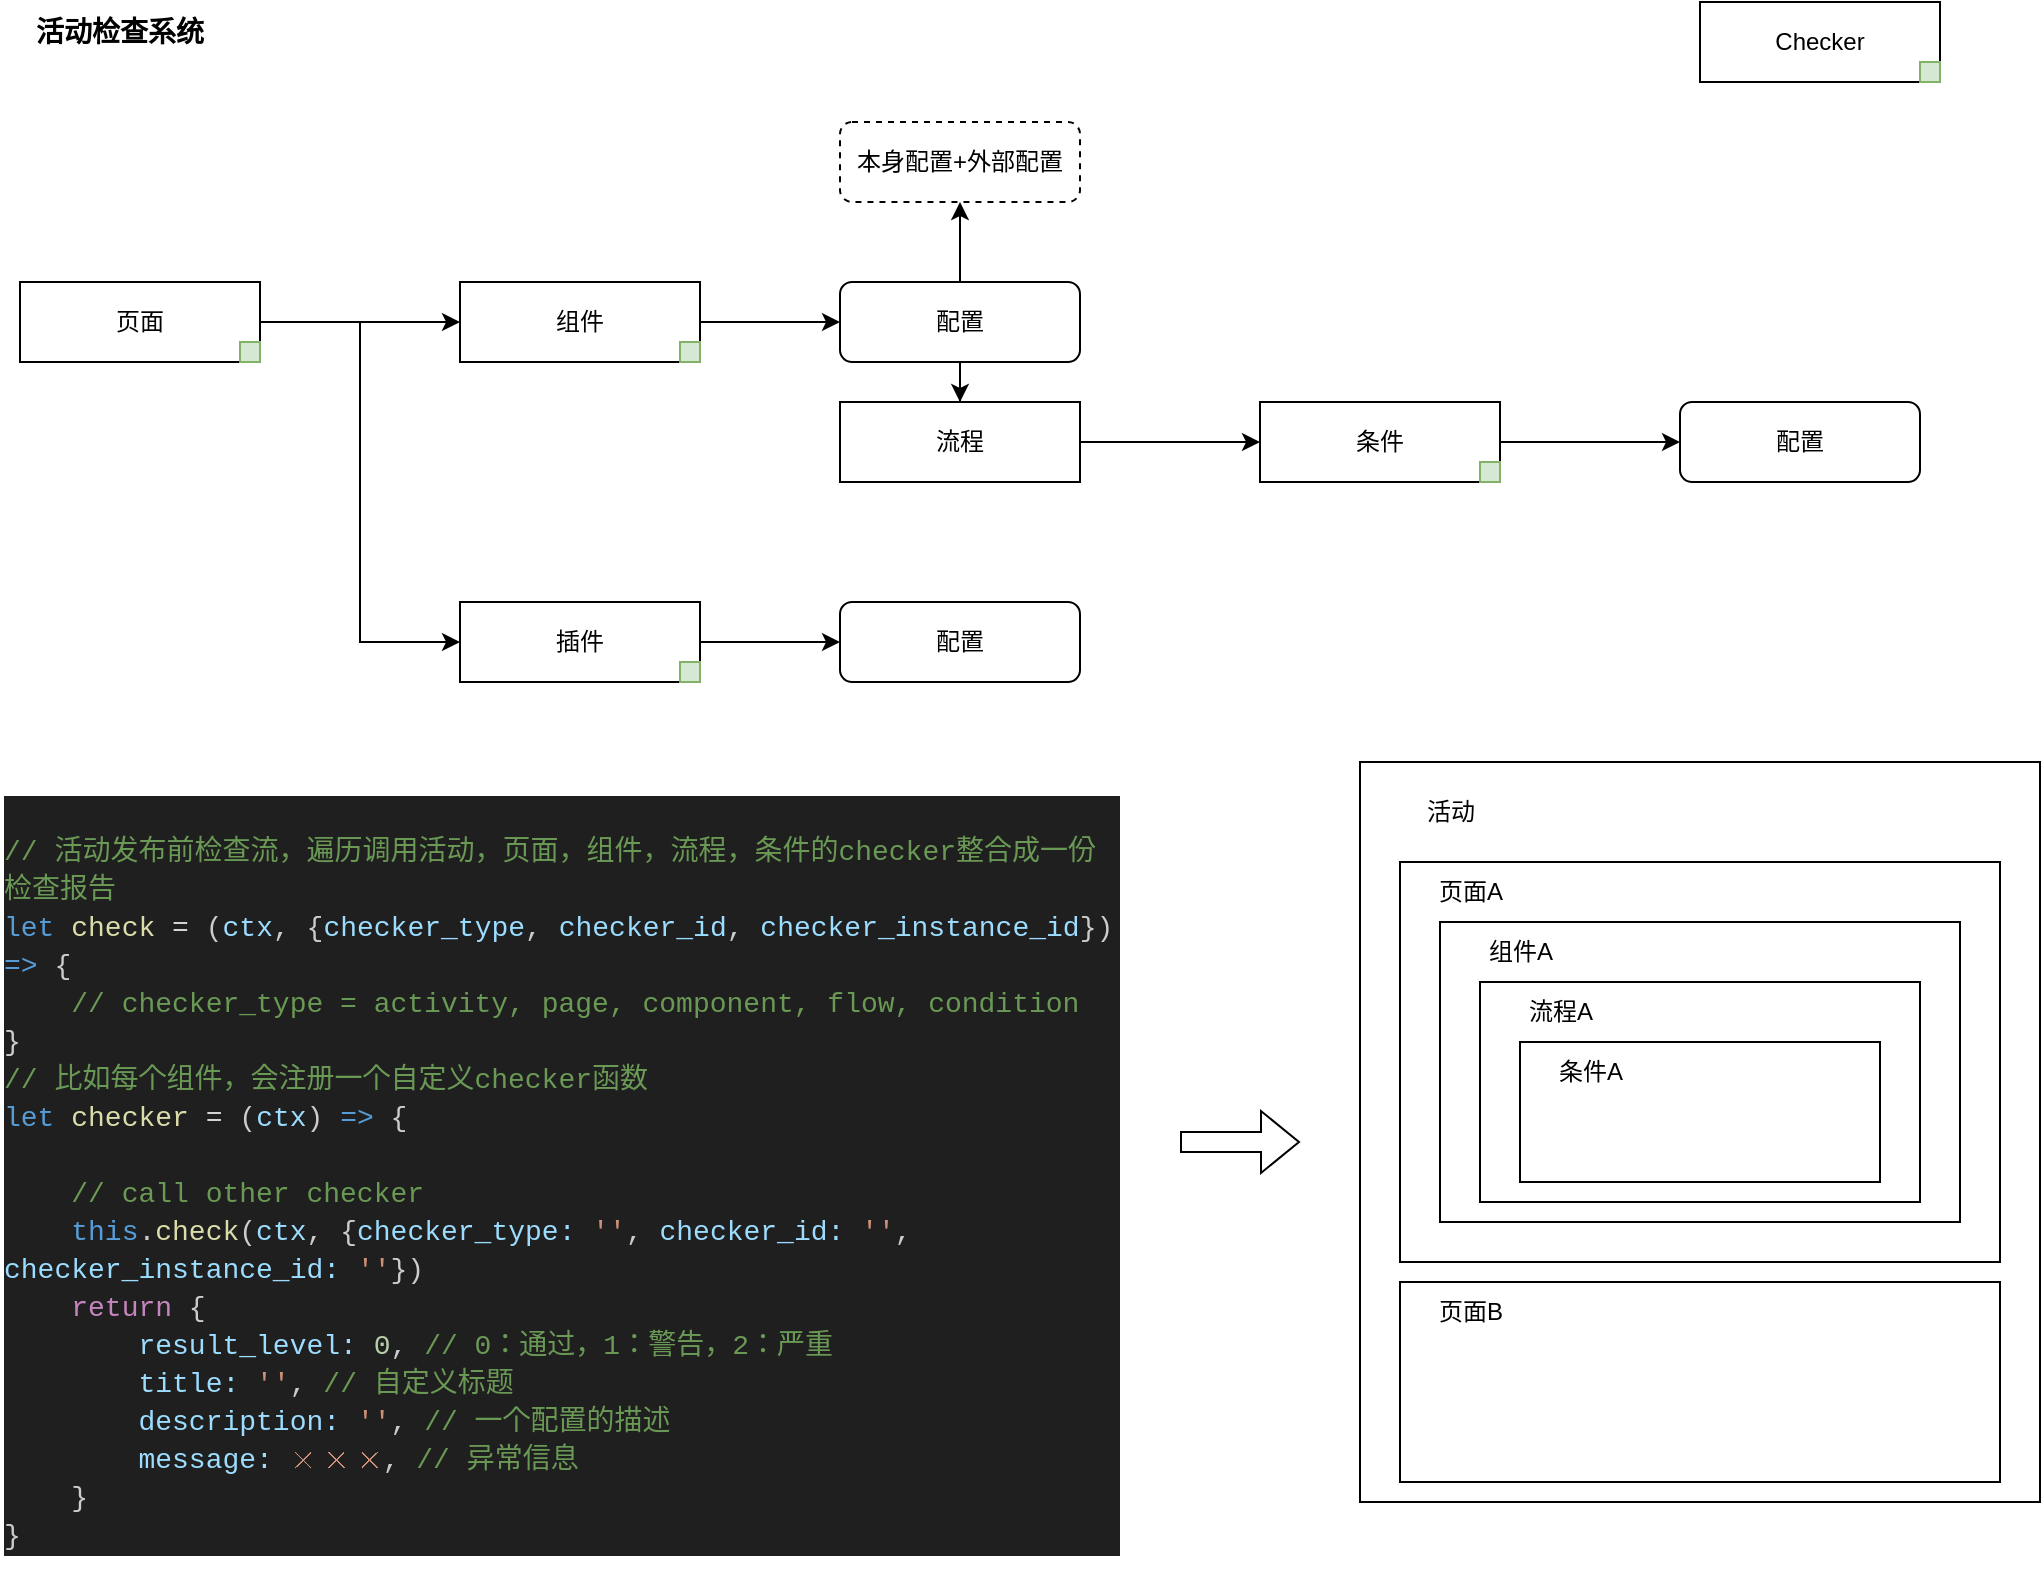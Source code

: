<mxfile version="22.1.5" type="github">
  <diagram name="第 1 页" id="A864u-0l4A93CJXJBqL0">
    <mxGraphModel dx="2261" dy="780" grid="1" gridSize="10" guides="1" tooltips="1" connect="1" arrows="1" fold="1" page="1" pageScale="1" pageWidth="827" pageHeight="1169" math="0" shadow="0">
      <root>
        <mxCell id="0" />
        <mxCell id="1" parent="0" />
        <mxCell id="4k01h-oCZQfabv3P_SPW-16" style="edgeStyle=orthogonalEdgeStyle;rounded=0;orthogonalLoop=1;jettySize=auto;html=1;exitX=1;exitY=0.5;exitDx=0;exitDy=0;" parent="1" source="4k01h-oCZQfabv3P_SPW-3" target="4k01h-oCZQfabv3P_SPW-5" edge="1">
          <mxGeometry relative="1" as="geometry" />
        </mxCell>
        <mxCell id="4k01h-oCZQfabv3P_SPW-3" value="流程" style="rounded=0;whiteSpace=wrap;html=1;" parent="1" vertex="1">
          <mxGeometry x="360" y="240" width="120" height="40" as="geometry" />
        </mxCell>
        <mxCell id="4k01h-oCZQfabv3P_SPW-15" style="edgeStyle=orthogonalEdgeStyle;rounded=0;orthogonalLoop=1;jettySize=auto;html=1;exitX=0.5;exitY=1;exitDx=0;exitDy=0;" parent="1" source="4k01h-oCZQfabv3P_SPW-4" target="4k01h-oCZQfabv3P_SPW-3" edge="1">
          <mxGeometry relative="1" as="geometry" />
        </mxCell>
        <mxCell id="4k01h-oCZQfabv3P_SPW-31" style="edgeStyle=orthogonalEdgeStyle;rounded=0;orthogonalLoop=1;jettySize=auto;html=1;exitX=0.5;exitY=0;exitDx=0;exitDy=0;" parent="1" source="4k01h-oCZQfabv3P_SPW-4" target="4k01h-oCZQfabv3P_SPW-30" edge="1">
          <mxGeometry relative="1" as="geometry" />
        </mxCell>
        <mxCell id="4k01h-oCZQfabv3P_SPW-4" value="配置" style="rounded=1;whiteSpace=wrap;html=1;" parent="1" vertex="1">
          <mxGeometry x="360" y="180" width="120" height="40" as="geometry" />
        </mxCell>
        <mxCell id="4k01h-oCZQfabv3P_SPW-17" style="edgeStyle=orthogonalEdgeStyle;rounded=0;orthogonalLoop=1;jettySize=auto;html=1;exitX=1;exitY=0.5;exitDx=0;exitDy=0;" parent="1" source="4k01h-oCZQfabv3P_SPW-5" target="4k01h-oCZQfabv3P_SPW-6" edge="1">
          <mxGeometry relative="1" as="geometry" />
        </mxCell>
        <mxCell id="4k01h-oCZQfabv3P_SPW-5" value="条件" style="rounded=0;whiteSpace=wrap;html=1;" parent="1" vertex="1">
          <mxGeometry x="570" y="240" width="120" height="40" as="geometry" />
        </mxCell>
        <mxCell id="4k01h-oCZQfabv3P_SPW-6" value="配置" style="rounded=1;whiteSpace=wrap;html=1;" parent="1" vertex="1">
          <mxGeometry x="780" y="240" width="120" height="40" as="geometry" />
        </mxCell>
        <mxCell id="4k01h-oCZQfabv3P_SPW-14" style="edgeStyle=orthogonalEdgeStyle;rounded=0;orthogonalLoop=1;jettySize=auto;html=1;exitX=1;exitY=0.5;exitDx=0;exitDy=0;" parent="1" source="4k01h-oCZQfabv3P_SPW-8" target="4k01h-oCZQfabv3P_SPW-4" edge="1">
          <mxGeometry relative="1" as="geometry" />
        </mxCell>
        <mxCell id="4k01h-oCZQfabv3P_SPW-8" value="组件" style="rounded=0;whiteSpace=wrap;html=1;" parent="1" vertex="1">
          <mxGeometry x="170" y="180" width="120" height="40" as="geometry" />
        </mxCell>
        <mxCell id="4k01h-oCZQfabv3P_SPW-18" style="edgeStyle=orthogonalEdgeStyle;rounded=0;orthogonalLoop=1;jettySize=auto;html=1;exitX=1;exitY=0.5;exitDx=0;exitDy=0;" parent="1" source="4k01h-oCZQfabv3P_SPW-9" target="4k01h-oCZQfabv3P_SPW-11" edge="1">
          <mxGeometry relative="1" as="geometry" />
        </mxCell>
        <mxCell id="4k01h-oCZQfabv3P_SPW-9" value="插件" style="rounded=0;whiteSpace=wrap;html=1;" parent="1" vertex="1">
          <mxGeometry x="170" y="340" width="120" height="40" as="geometry" />
        </mxCell>
        <mxCell id="4k01h-oCZQfabv3P_SPW-12" style="edgeStyle=orthogonalEdgeStyle;rounded=0;orthogonalLoop=1;jettySize=auto;html=1;exitX=1;exitY=0.5;exitDx=0;exitDy=0;" parent="1" source="4k01h-oCZQfabv3P_SPW-10" target="4k01h-oCZQfabv3P_SPW-8" edge="1">
          <mxGeometry relative="1" as="geometry" />
        </mxCell>
        <mxCell id="4k01h-oCZQfabv3P_SPW-19" style="edgeStyle=orthogonalEdgeStyle;rounded=0;orthogonalLoop=1;jettySize=auto;html=1;exitX=1;exitY=0.5;exitDx=0;exitDy=0;entryX=0;entryY=0.5;entryDx=0;entryDy=0;" parent="1" source="4k01h-oCZQfabv3P_SPW-10" target="4k01h-oCZQfabv3P_SPW-9" edge="1">
          <mxGeometry relative="1" as="geometry" />
        </mxCell>
        <mxCell id="4k01h-oCZQfabv3P_SPW-10" value="页面" style="rounded=0;whiteSpace=wrap;html=1;" parent="1" vertex="1">
          <mxGeometry x="-50" y="180" width="120" height="40" as="geometry" />
        </mxCell>
        <mxCell id="4k01h-oCZQfabv3P_SPW-11" value="配置" style="rounded=1;whiteSpace=wrap;html=1;" parent="1" vertex="1">
          <mxGeometry x="360" y="340" width="120" height="40" as="geometry" />
        </mxCell>
        <mxCell id="4k01h-oCZQfabv3P_SPW-23" value="" style="rounded=0;whiteSpace=wrap;html=1;fillColor=#d5e8d4;strokeColor=#82b366;" parent="1" vertex="1">
          <mxGeometry x="280" y="210" width="10" height="10" as="geometry" />
        </mxCell>
        <mxCell id="4k01h-oCZQfabv3P_SPW-25" value="" style="rounded=0;whiteSpace=wrap;html=1;fillColor=#d5e8d4;strokeColor=#82b366;" parent="1" vertex="1">
          <mxGeometry x="680" y="270" width="10" height="10" as="geometry" />
        </mxCell>
        <mxCell id="4k01h-oCZQfabv3P_SPW-26" value="" style="rounded=0;whiteSpace=wrap;html=1;fillColor=#d5e8d4;strokeColor=#82b366;" parent="1" vertex="1">
          <mxGeometry x="60" y="210" width="10" height="10" as="geometry" />
        </mxCell>
        <mxCell id="4k01h-oCZQfabv3P_SPW-27" value="" style="rounded=0;whiteSpace=wrap;html=1;fillColor=#d5e8d4;strokeColor=#82b366;" parent="1" vertex="1">
          <mxGeometry x="280" y="370" width="10" height="10" as="geometry" />
        </mxCell>
        <mxCell id="4k01h-oCZQfabv3P_SPW-28" value="Checker" style="rounded=0;whiteSpace=wrap;html=1;" parent="1" vertex="1">
          <mxGeometry x="790" y="40" width="120" height="40" as="geometry" />
        </mxCell>
        <mxCell id="4k01h-oCZQfabv3P_SPW-29" value="" style="rounded=0;whiteSpace=wrap;html=1;fillColor=#d5e8d4;strokeColor=#82b366;" parent="1" vertex="1">
          <mxGeometry x="900" y="70" width="10" height="10" as="geometry" />
        </mxCell>
        <mxCell id="4k01h-oCZQfabv3P_SPW-30" value="本身配置+外部配置" style="rounded=1;whiteSpace=wrap;html=1;dashed=1;" parent="1" vertex="1">
          <mxGeometry x="360" y="100" width="120" height="40" as="geometry" />
        </mxCell>
        <mxCell id="HDhaeuAhq88suQ5NJVir-1" value="&lt;div style=&quot;color: rgb(204, 204, 204); background-color: rgb(31, 31, 31); font-family: Consolas, &amp;quot;Courier New&amp;quot;, monospace; font-weight: normal; font-size: 14px; line-height: 19px;&quot;&gt;&lt;br&gt;&lt;div&gt;&lt;span style=&quot;color: #6a9955;&quot;&gt;// 活动发布前检查流，遍历调用活动，页面，组件，流程，条件的checker整合成一份检查报告&lt;/span&gt;&lt;/div&gt;&lt;div&gt;&lt;span style=&quot;color: #569cd6;&quot;&gt;let&lt;/span&gt;&lt;span style=&quot;color: #cccccc;&quot;&gt; &lt;/span&gt;&lt;span style=&quot;color: #dcdcaa;&quot;&gt;check&lt;/span&gt;&lt;span style=&quot;color: #cccccc;&quot;&gt; &lt;/span&gt;&lt;span style=&quot;color: #d4d4d4;&quot;&gt;=&lt;/span&gt;&lt;span style=&quot;color: #cccccc;&quot;&gt; (&lt;/span&gt;&lt;span style=&quot;color: #9cdcfe;&quot;&gt;ctx&lt;/span&gt;&lt;span style=&quot;color: #cccccc;&quot;&gt;, {&lt;/span&gt;&lt;span style=&quot;color: #9cdcfe;&quot;&gt;checker_type&lt;/span&gt;&lt;span style=&quot;color: #cccccc;&quot;&gt;, &lt;/span&gt;&lt;span style=&quot;color: #9cdcfe;&quot;&gt;checker_id&lt;/span&gt;&lt;span style=&quot;color: #cccccc;&quot;&gt;, &lt;/span&gt;&lt;span style=&quot;color: #9cdcfe;&quot;&gt;checker_instance_id&lt;/span&gt;&lt;span style=&quot;color: #cccccc;&quot;&gt;}) &lt;/span&gt;&lt;span style=&quot;color: #569cd6;&quot;&gt;=&amp;gt;&lt;/span&gt;&lt;span style=&quot;color: #cccccc;&quot;&gt; {&lt;/span&gt;&lt;/div&gt;&lt;div&gt;&lt;span style=&quot;color: #cccccc;&quot;&gt;&amp;nbsp; &amp;nbsp; &lt;/span&gt;&lt;span style=&quot;color: #6a9955;&quot;&gt;// checker_type = activity, page, component, flow, condition&lt;/span&gt;&lt;/div&gt;&lt;div&gt;&lt;span style=&quot;color: #cccccc;&quot;&gt;}&lt;/span&gt;&lt;/div&gt;&lt;div&gt;&lt;span style=&quot;color: #6a9955;&quot;&gt;// 比如每个组件，会注册一个自定义checker函数&lt;/span&gt;&lt;/div&gt;&lt;div&gt;&lt;span style=&quot;color: #569cd6;&quot;&gt;let&lt;/span&gt;&lt;span style=&quot;color: #cccccc;&quot;&gt; &lt;/span&gt;&lt;span style=&quot;color: #dcdcaa;&quot;&gt;checker&lt;/span&gt;&lt;span style=&quot;color: #cccccc;&quot;&gt; &lt;/span&gt;&lt;span style=&quot;color: #d4d4d4;&quot;&gt;=&lt;/span&gt;&lt;span style=&quot;color: #cccccc;&quot;&gt; (&lt;/span&gt;&lt;span style=&quot;color: #9cdcfe;&quot;&gt;ctx&lt;/span&gt;&lt;span style=&quot;color: #cccccc;&quot;&gt;) &lt;/span&gt;&lt;span style=&quot;color: #569cd6;&quot;&gt;=&amp;gt;&lt;/span&gt;&lt;span style=&quot;color: #cccccc;&quot;&gt; {&lt;/span&gt;&lt;/div&gt;&lt;div&gt;&lt;span style=&quot;color: #cccccc;&quot;&gt;&amp;nbsp; &amp;nbsp; &lt;/span&gt;&lt;/div&gt;&lt;div&gt;&lt;span style=&quot;color: #cccccc;&quot;&gt;&amp;nbsp; &amp;nbsp; &lt;/span&gt;&lt;span style=&quot;color: #6a9955;&quot;&gt;// call other checker &lt;/span&gt;&lt;/div&gt;&lt;div&gt;&lt;span style=&quot;color: #cccccc;&quot;&gt;&amp;nbsp; &amp;nbsp; &lt;/span&gt;&lt;span style=&quot;color: #569cd6;&quot;&gt;this&lt;/span&gt;&lt;span style=&quot;color: #cccccc;&quot;&gt;.&lt;/span&gt;&lt;span style=&quot;color: #dcdcaa;&quot;&gt;check&lt;/span&gt;&lt;span style=&quot;color: #cccccc;&quot;&gt;(&lt;/span&gt;&lt;span style=&quot;color: #9cdcfe;&quot;&gt;ctx&lt;/span&gt;&lt;span style=&quot;color: #cccccc;&quot;&gt;, {&lt;/span&gt;&lt;span style=&quot;color: #9cdcfe;&quot;&gt;checker_type&lt;/span&gt;&lt;span style=&quot;color: #9cdcfe;&quot;&gt;:&lt;/span&gt;&lt;span style=&quot;color: #cccccc;&quot;&gt; &lt;/span&gt;&lt;span style=&quot;color: #ce9178;&quot;&gt;&#39;&#39;&lt;/span&gt;&lt;span style=&quot;color: #cccccc;&quot;&gt;, &lt;/span&gt;&lt;span style=&quot;color: #9cdcfe;&quot;&gt;checker_id&lt;/span&gt;&lt;span style=&quot;color: #9cdcfe;&quot;&gt;:&lt;/span&gt;&lt;span style=&quot;color: #cccccc;&quot;&gt; &lt;/span&gt;&lt;span style=&quot;color: #ce9178;&quot;&gt;&#39;&#39;&lt;/span&gt;&lt;span style=&quot;color: #cccccc;&quot;&gt;, &lt;/span&gt;&lt;span style=&quot;color: #9cdcfe;&quot;&gt;checker_instance_id&lt;/span&gt;&lt;span style=&quot;color: #9cdcfe;&quot;&gt;:&lt;/span&gt;&lt;span style=&quot;color: #cccccc;&quot;&gt; &lt;/span&gt;&lt;span style=&quot;color: #ce9178;&quot;&gt;&#39;&#39;&lt;/span&gt;&lt;span style=&quot;color: #cccccc;&quot;&gt;})&lt;/span&gt;&lt;/div&gt;&lt;div&gt;&lt;span style=&quot;color: #cccccc;&quot;&gt;&amp;nbsp; &amp;nbsp; &lt;/span&gt;&lt;span style=&quot;color: #c586c0;&quot;&gt;return&lt;/span&gt;&lt;span style=&quot;color: #cccccc;&quot;&gt; {&lt;/span&gt;&lt;/div&gt;&lt;div&gt;&lt;span style=&quot;color: #cccccc;&quot;&gt;&amp;nbsp; &amp;nbsp; &amp;nbsp; &amp;nbsp; &lt;/span&gt;&lt;span style=&quot;color: #9cdcfe;&quot;&gt;result_level&lt;/span&gt;&lt;span style=&quot;color: #9cdcfe;&quot;&gt;:&lt;/span&gt;&lt;span style=&quot;color: #cccccc;&quot;&gt; &lt;/span&gt;&lt;span style=&quot;color: #b5cea8;&quot;&gt;0&lt;/span&gt;&lt;span style=&quot;color: #cccccc;&quot;&gt;, &lt;/span&gt;&lt;span style=&quot;color: #6a9955;&quot;&gt;// 0：通过，1：警告，2：严重&lt;/span&gt;&lt;/div&gt;&lt;div&gt;&lt;span style=&quot;color: #cccccc;&quot;&gt;&amp;nbsp; &amp;nbsp; &amp;nbsp; &amp;nbsp; &lt;/span&gt;&lt;span style=&quot;color: #9cdcfe;&quot;&gt;title&lt;/span&gt;&lt;span style=&quot;color: #9cdcfe;&quot;&gt;:&lt;/span&gt;&lt;span style=&quot;color: #cccccc;&quot;&gt; &lt;/span&gt;&lt;span style=&quot;color: #ce9178;&quot;&gt;&#39;&#39;&lt;/span&gt;&lt;span style=&quot;color: #cccccc;&quot;&gt;, &lt;/span&gt;&lt;span style=&quot;color: #6a9955;&quot;&gt;// 自定义标题&lt;/span&gt;&lt;/div&gt;&lt;div&gt;&lt;span style=&quot;color: #cccccc;&quot;&gt;&amp;nbsp; &amp;nbsp; &amp;nbsp; &amp;nbsp; &lt;/span&gt;&lt;span style=&quot;color: #9cdcfe;&quot;&gt;description&lt;/span&gt;&lt;span style=&quot;color: #9cdcfe;&quot;&gt;:&lt;/span&gt;&lt;span style=&quot;color: #cccccc;&quot;&gt; &lt;/span&gt;&lt;span style=&quot;color: #ce9178;&quot;&gt;&#39;&#39;&lt;/span&gt;&lt;span style=&quot;color: #cccccc;&quot;&gt;, &lt;/span&gt;&lt;span style=&quot;color: #6a9955;&quot;&gt;// 一个配置的描述&lt;/span&gt;&lt;/div&gt;&lt;div&gt;&lt;span style=&quot;color: #cccccc;&quot;&gt;&amp;nbsp; &amp;nbsp; &amp;nbsp; &amp;nbsp; &lt;/span&gt;&lt;span style=&quot;color: #9cdcfe;&quot;&gt;message&lt;/span&gt;&lt;span style=&quot;color: #9cdcfe;&quot;&gt;:&lt;/span&gt;&lt;span style=&quot;color: #cccccc;&quot;&gt; &lt;/span&gt;&lt;span style=&quot;color: #ce9178;&quot;&gt;`xxxxxx`&lt;/span&gt;&lt;span style=&quot;color: #cccccc;&quot;&gt;, &lt;/span&gt;&lt;span style=&quot;color: #6a9955;&quot;&gt;// 异常信息&lt;/span&gt;&lt;/div&gt;&lt;div&gt;&lt;span style=&quot;color: #cccccc;&quot;&gt;&amp;nbsp; &amp;nbsp; }&lt;/span&gt;&lt;/div&gt;&lt;div&gt;&lt;span style=&quot;color: #cccccc;&quot;&gt;}&lt;/span&gt;&lt;/div&gt;&lt;/div&gt;" style="text;whiteSpace=wrap;html=1;" vertex="1" parent="1">
          <mxGeometry x="-60" y="430" width="560" height="400" as="geometry" />
        </mxCell>
        <mxCell id="HDhaeuAhq88suQ5NJVir-2" value="" style="rounded=0;whiteSpace=wrap;html=1;" vertex="1" parent="1">
          <mxGeometry x="620" y="420" width="340" height="370" as="geometry" />
        </mxCell>
        <mxCell id="HDhaeuAhq88suQ5NJVir-4" value="" style="rounded=0;whiteSpace=wrap;html=1;" vertex="1" parent="1">
          <mxGeometry x="640" y="470" width="300" height="200" as="geometry" />
        </mxCell>
        <mxCell id="HDhaeuAhq88suQ5NJVir-5" value="活动" style="text;html=1;align=center;verticalAlign=middle;resizable=0;points=[];autosize=1;strokeColor=none;fillColor=none;" vertex="1" parent="1">
          <mxGeometry x="640" y="430" width="50" height="30" as="geometry" />
        </mxCell>
        <mxCell id="HDhaeuAhq88suQ5NJVir-6" value="" style="rounded=0;whiteSpace=wrap;html=1;" vertex="1" parent="1">
          <mxGeometry x="660" y="500" width="260" height="150" as="geometry" />
        </mxCell>
        <mxCell id="HDhaeuAhq88suQ5NJVir-7" value="" style="rounded=0;whiteSpace=wrap;html=1;" vertex="1" parent="1">
          <mxGeometry x="680" y="530" width="220" height="110" as="geometry" />
        </mxCell>
        <mxCell id="HDhaeuAhq88suQ5NJVir-8" value="页面A" style="text;html=1;align=center;verticalAlign=middle;resizable=0;points=[];autosize=1;strokeColor=none;fillColor=none;" vertex="1" parent="1">
          <mxGeometry x="645" y="470" width="60" height="30" as="geometry" />
        </mxCell>
        <mxCell id="HDhaeuAhq88suQ5NJVir-9" value="组件A" style="text;html=1;align=center;verticalAlign=middle;resizable=0;points=[];autosize=1;strokeColor=none;fillColor=none;" vertex="1" parent="1">
          <mxGeometry x="670" y="500" width="60" height="30" as="geometry" />
        </mxCell>
        <mxCell id="HDhaeuAhq88suQ5NJVir-10" value="" style="rounded=0;whiteSpace=wrap;html=1;" vertex="1" parent="1">
          <mxGeometry x="700" y="560" width="180" height="70" as="geometry" />
        </mxCell>
        <mxCell id="HDhaeuAhq88suQ5NJVir-11" value="流程A" style="text;html=1;align=center;verticalAlign=middle;resizable=0;points=[];autosize=1;strokeColor=none;fillColor=none;" vertex="1" parent="1">
          <mxGeometry x="690" y="530" width="60" height="30" as="geometry" />
        </mxCell>
        <mxCell id="HDhaeuAhq88suQ5NJVir-13" value="条件A" style="text;html=1;align=center;verticalAlign=middle;resizable=0;points=[];autosize=1;strokeColor=none;fillColor=none;" vertex="1" parent="1">
          <mxGeometry x="705" y="560" width="60" height="30" as="geometry" />
        </mxCell>
        <mxCell id="HDhaeuAhq88suQ5NJVir-14" value="" style="rounded=0;whiteSpace=wrap;html=1;" vertex="1" parent="1">
          <mxGeometry x="640" y="680" width="300" height="100" as="geometry" />
        </mxCell>
        <mxCell id="HDhaeuAhq88suQ5NJVir-15" value="页面B" style="text;html=1;align=center;verticalAlign=middle;resizable=0;points=[];autosize=1;strokeColor=none;fillColor=none;" vertex="1" parent="1">
          <mxGeometry x="645" y="680" width="60" height="30" as="geometry" />
        </mxCell>
        <mxCell id="HDhaeuAhq88suQ5NJVir-16" value="" style="shape=flexArrow;endArrow=classic;html=1;rounded=0;" edge="1" parent="1">
          <mxGeometry width="50" height="50" relative="1" as="geometry">
            <mxPoint x="530" y="610" as="sourcePoint" />
            <mxPoint x="590" y="610" as="targetPoint" />
          </mxGeometry>
        </mxCell>
        <mxCell id="HDhaeuAhq88suQ5NJVir-17" value="活动检查系统" style="text;html=1;strokeColor=none;fillColor=none;align=center;verticalAlign=middle;whiteSpace=wrap;rounded=0;fontStyle=1;fontSize=14;" vertex="1" parent="1">
          <mxGeometry x="-60" y="40" width="120" height="30" as="geometry" />
        </mxCell>
      </root>
    </mxGraphModel>
  </diagram>
</mxfile>
